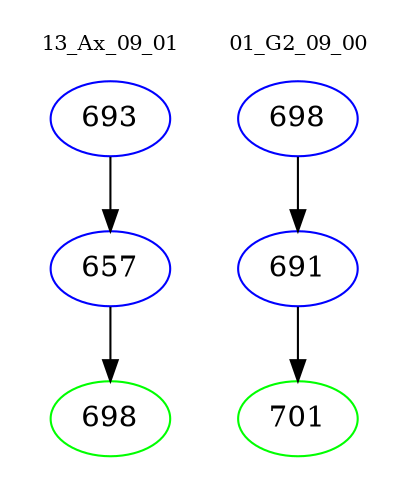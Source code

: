 digraph{
subgraph cluster_0 {
color = white
label = "13_Ax_09_01";
fontsize=10;
T0_693 [label="693", color="blue"]
T0_693 -> T0_657 [color="black"]
T0_657 [label="657", color="blue"]
T0_657 -> T0_698 [color="black"]
T0_698 [label="698", color="green"]
}
subgraph cluster_1 {
color = white
label = "01_G2_09_00";
fontsize=10;
T1_698 [label="698", color="blue"]
T1_698 -> T1_691 [color="black"]
T1_691 [label="691", color="blue"]
T1_691 -> T1_701 [color="black"]
T1_701 [label="701", color="green"]
}
}
